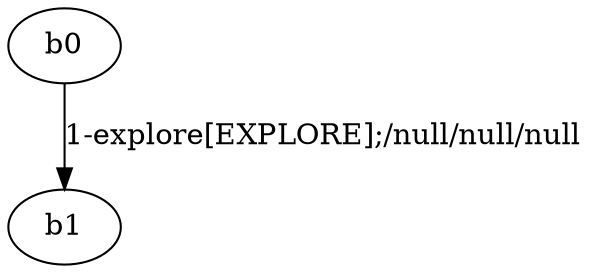 # Total number of goals covered by this test: 1
# b0 --> b1

digraph g {
"b0" -> "b1" [label = "1-explore[EXPLORE];/null/null/null"];
}